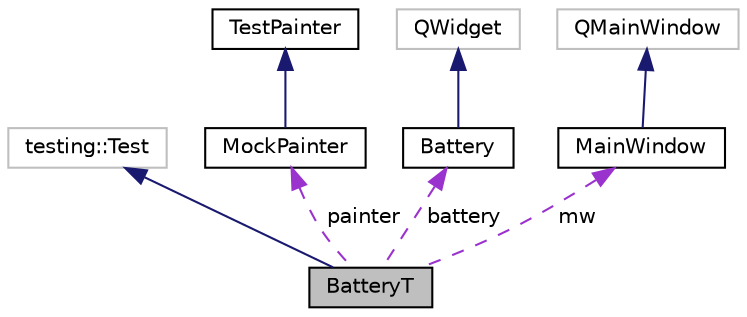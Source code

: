 digraph "BatteryT"
{
 // LATEX_PDF_SIZE
  edge [fontname="Helvetica",fontsize="10",labelfontname="Helvetica",labelfontsize="10"];
  node [fontname="Helvetica",fontsize="10",shape=record];
  Node1 [label="BatteryT",height=0.2,width=0.4,color="black", fillcolor="grey75", style="filled", fontcolor="black",tooltip=" "];
  Node2 -> Node1 [dir="back",color="midnightblue",fontsize="10",style="solid",fontname="Helvetica"];
  Node2 [label="testing::Test",height=0.2,width=0.4,color="grey75", fillcolor="white", style="filled",tooltip=" "];
  Node3 -> Node1 [dir="back",color="darkorchid3",fontsize="10",style="dashed",label=" painter" ,fontname="Helvetica"];
  Node3 [label="MockPainter",height=0.2,width=0.4,color="black", fillcolor="white", style="filled",URL="$classMockPainter.html",tooltip=" "];
  Node4 -> Node3 [dir="back",color="midnightblue",fontsize="10",style="solid",fontname="Helvetica"];
  Node4 [label="TestPainter",height=0.2,width=0.4,color="black", fillcolor="white", style="filled",URL="$classTestPainter.html",tooltip=" "];
  Node5 -> Node1 [dir="back",color="darkorchid3",fontsize="10",style="dashed",label=" battery" ,fontname="Helvetica"];
  Node5 [label="Battery",height=0.2,width=0.4,color="black", fillcolor="white", style="filled",URL="$classBattery.html",tooltip=" "];
  Node6 -> Node5 [dir="back",color="midnightblue",fontsize="10",style="solid",fontname="Helvetica"];
  Node6 [label="QWidget",height=0.2,width=0.4,color="grey75", fillcolor="white", style="filled",tooltip=" "];
  Node7 -> Node1 [dir="back",color="darkorchid3",fontsize="10",style="dashed",label=" mw" ,fontname="Helvetica"];
  Node7 [label="MainWindow",height=0.2,width=0.4,color="black", fillcolor="white", style="filled",URL="$classMainWindow.html",tooltip=" "];
  Node8 -> Node7 [dir="back",color="midnightblue",fontsize="10",style="solid",fontname="Helvetica"];
  Node8 [label="QMainWindow",height=0.2,width=0.4,color="grey75", fillcolor="white", style="filled",tooltip=" "];
}
